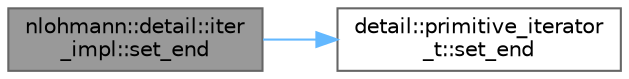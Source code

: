 digraph "nlohmann::detail::iter_impl::set_end"
{
 // LATEX_PDF_SIZE
  bgcolor="transparent";
  edge [fontname=Helvetica,fontsize=10,labelfontname=Helvetica,labelfontsize=10];
  node [fontname=Helvetica,fontsize=10,shape=box,height=0.2,width=0.4];
  rankdir="LR";
  Node1 [id="Node000001",label="nlohmann::detail::iter\l_impl::set_end",height=0.2,width=0.4,color="gray40", fillcolor="grey60", style="filled", fontcolor="black",tooltip="set the iterator past the last value"];
  Node1 -> Node2 [id="edge1_Node000001_Node000002",color="steelblue1",style="solid",tooltip=" "];
  Node2 [id="Node000002",label="detail::primitive_iterator\l_t::set_end",height=0.2,width=0.4,color="grey40", fillcolor="white", style="filled",URL="$classdetail_1_1primitive__iterator__t.html#a761383c368d1c32f11bbeb31a04e6488",tooltip="set iterator to a defined past the end"];
}
